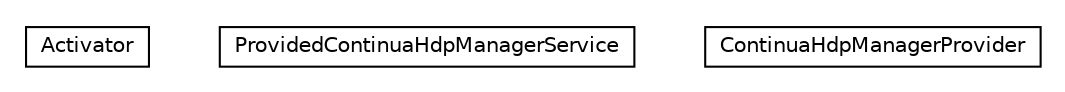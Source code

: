 #!/usr/local/bin/dot
#
# Class diagram 
# Generated by UMLGraph version R5_6-24-gf6e263 (http://www.umlgraph.org/)
#

digraph G {
	edge [fontname="Helvetica",fontsize=10,labelfontname="Helvetica",labelfontsize=10];
	node [fontname="Helvetica",fontsize=10,shape=plaintext];
	nodesep=0.25;
	ranksep=0.5;
	// org.universAAL.lddi.hdp.Activator
	c14504 [label=<<table title="org.universAAL.lddi.hdp.Activator" border="0" cellborder="1" cellspacing="0" cellpadding="2" port="p" href="./Activator.html">
		<tr><td><table border="0" cellspacing="0" cellpadding="1">
<tr><td align="center" balign="center"> Activator </td></tr>
		</table></td></tr>
		</table>>, URL="./Activator.html", fontname="Helvetica", fontcolor="black", fontsize=10.0];
	// org.universAAL.lddi.hdp.ProvidedContinuaHdpManagerService
	c14505 [label=<<table title="org.universAAL.lddi.hdp.ProvidedContinuaHdpManagerService" border="0" cellborder="1" cellspacing="0" cellpadding="2" port="p" href="./ProvidedContinuaHdpManagerService.html">
		<tr><td><table border="0" cellspacing="0" cellpadding="1">
<tr><td align="center" balign="center"> ProvidedContinuaHdpManagerService </td></tr>
		</table></td></tr>
		</table>>, URL="./ProvidedContinuaHdpManagerService.html", fontname="Helvetica", fontcolor="black", fontsize=10.0];
	// org.universAAL.lddi.hdp.ContinuaHdpManagerProvider
	c14506 [label=<<table title="org.universAAL.lddi.hdp.ContinuaHdpManagerProvider" border="0" cellborder="1" cellspacing="0" cellpadding="2" port="p" href="./ContinuaHdpManagerProvider.html">
		<tr><td><table border="0" cellspacing="0" cellpadding="1">
<tr><td align="center" balign="center"> ContinuaHdpManagerProvider </td></tr>
		</table></td></tr>
		</table>>, URL="./ContinuaHdpManagerProvider.html", fontname="Helvetica", fontcolor="black", fontsize=10.0];
}

